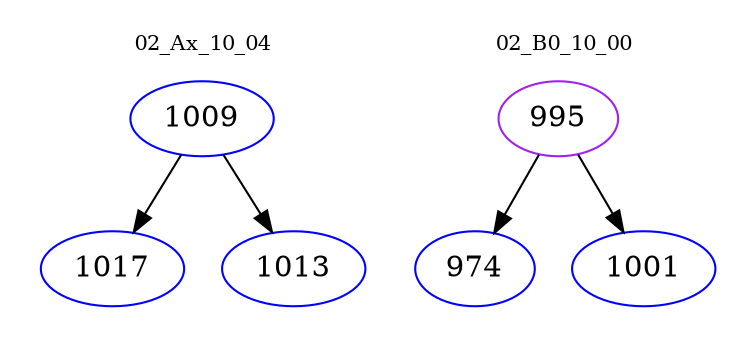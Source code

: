 digraph{
subgraph cluster_0 {
color = white
label = "02_Ax_10_04";
fontsize=10;
T0_1009 [label="1009", color="blue"]
T0_1009 -> T0_1017 [color="black"]
T0_1017 [label="1017", color="blue"]
T0_1009 -> T0_1013 [color="black"]
T0_1013 [label="1013", color="blue"]
}
subgraph cluster_1 {
color = white
label = "02_B0_10_00";
fontsize=10;
T1_995 [label="995", color="purple"]
T1_995 -> T1_974 [color="black"]
T1_974 [label="974", color="blue"]
T1_995 -> T1_1001 [color="black"]
T1_1001 [label="1001", color="blue"]
}
}
